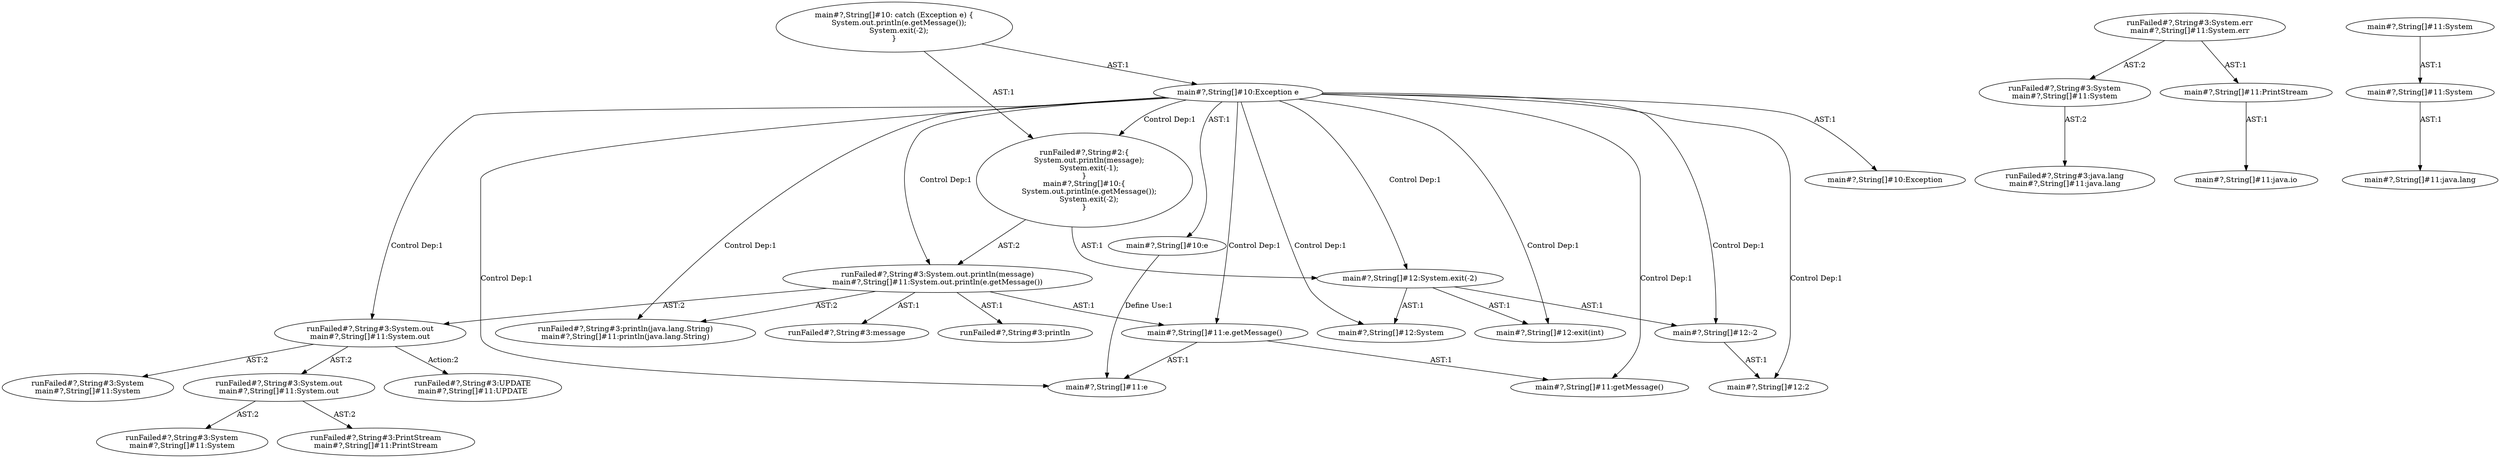 digraph "Pattern" {
0 [label="runFailed#?,String#3:UPDATE
main#?,String[]#11:UPDATE" shape=ellipse]
1 [label="runFailed#?,String#3:System.out
main#?,String[]#11:System.out" shape=ellipse]
2 [label="runFailed#?,String#3:System.out.println(message)
main#?,String[]#11:System.out.println(e.getMessage())" shape=ellipse]
3 [label="runFailed#?,String#2:\{
    System.out.println(message);
    System.exit(-1);
\}
main#?,String[]#10:\{
    System.out.println(e.getMessage());
    System.exit(-2);
\}" shape=ellipse]
4 [label="runFailed#?,String#3:println" shape=ellipse]
5 [label="runFailed#?,String#3:println(java.lang.String)
main#?,String[]#11:println(java.lang.String)" shape=ellipse]
6 [label="runFailed#?,String#3:message" shape=ellipse]
7 [label="runFailed#?,String#3:System
main#?,String[]#11:System" shape=ellipse]
8 [label="runFailed#?,String#3:System.out
main#?,String[]#11:System.out" shape=ellipse]
9 [label="runFailed#?,String#3:System
main#?,String[]#11:System" shape=ellipse]
10 [label="runFailed#?,String#3:PrintStream
main#?,String[]#11:PrintStream" shape=ellipse]
11 [label="runFailed#?,String#3:System.err
main#?,String[]#11:System.err" shape=ellipse]
12 [label="runFailed#?,String#3:System
main#?,String[]#11:System" shape=ellipse]
13 [label="runFailed#?,String#3:java.lang
main#?,String[]#11:java.lang" shape=ellipse]
14 [label="main#?,String[]#10: catch (Exception e) \{
    System.out.println(e.getMessage());
    System.exit(-2);
\}" shape=ellipse]
15 [label="main#?,String[]#11:e.getMessage()" shape=ellipse]
16 [label="main#?,String[]#11:e" shape=ellipse]
17 [label="main#?,String[]#12:System.exit(-2)" shape=ellipse]
18 [label="main#?,String[]#12:System" shape=ellipse]
19 [label="main#?,String[]#12:-2" shape=ellipse]
20 [label="main#?,String[]#12:2" shape=ellipse]
21 [label="main#?,String[]#11:System" shape=ellipse]
22 [label="main#?,String[]#11:PrintStream" shape=ellipse]
23 [label="main#?,String[]#10:Exception e" shape=ellipse]
24 [label="main#?,String[]#10:e" shape=ellipse]
25 [label="main#?,String[]#11:getMessage()" shape=ellipse]
26 [label="main#?,String[]#12:exit(int)" shape=ellipse]
27 [label="main#?,String[]#10:Exception" shape=ellipse]
28 [label="main#?,String[]#11:System" shape=ellipse]
29 [label="main#?,String[]#11:java.lang" shape=ellipse]
30 [label="main#?,String[]#11:java.io" shape=ellipse]
1 -> 0 [label="Action:2"];
1 -> 7 [label="AST:2"];
1 -> 8 [label="AST:2"];
2 -> 1 [label="AST:2"];
2 -> 4 [label="AST:1"];
2 -> 5 [label="AST:2"];
2 -> 6 [label="AST:1"];
2 -> 15 [label="AST:1"];
3 -> 2 [label="AST:2"];
3 -> 17 [label="AST:1"];
8 -> 9 [label="AST:2"];
8 -> 10 [label="AST:2"];
11 -> 12 [label="AST:2"];
11 -> 22 [label="AST:1"];
12 -> 13 [label="AST:2"];
14 -> 23 [label="AST:1"];
14 -> 3 [label="AST:1"];
15 -> 16 [label="AST:1"];
15 -> 25 [label="AST:1"];
17 -> 18 [label="AST:1"];
17 -> 26 [label="AST:1"];
17 -> 19 [label="AST:1"];
19 -> 20 [label="AST:1"];
21 -> 28 [label="AST:1"];
22 -> 30 [label="AST:1"];
23 -> 15 [label="Control Dep:1"];
23 -> 16 [label="Control Dep:1"];
23 -> 17 [label="Control Dep:1"];
23 -> 18 [label="Control Dep:1"];
23 -> 19 [label="Control Dep:1"];
23 -> 20 [label="Control Dep:1"];
23 -> 24 [label="AST:1"];
23 -> 27 [label="AST:1"];
23 -> 3 [label="Control Dep:1"];
23 -> 2 [label="Control Dep:1"];
23 -> 5 [label="Control Dep:1"];
23 -> 1 [label="Control Dep:1"];
23 -> 25 [label="Control Dep:1"];
23 -> 26 [label="Control Dep:1"];
24 -> 16 [label="Define Use:1"];
28 -> 29 [label="AST:1"];
}